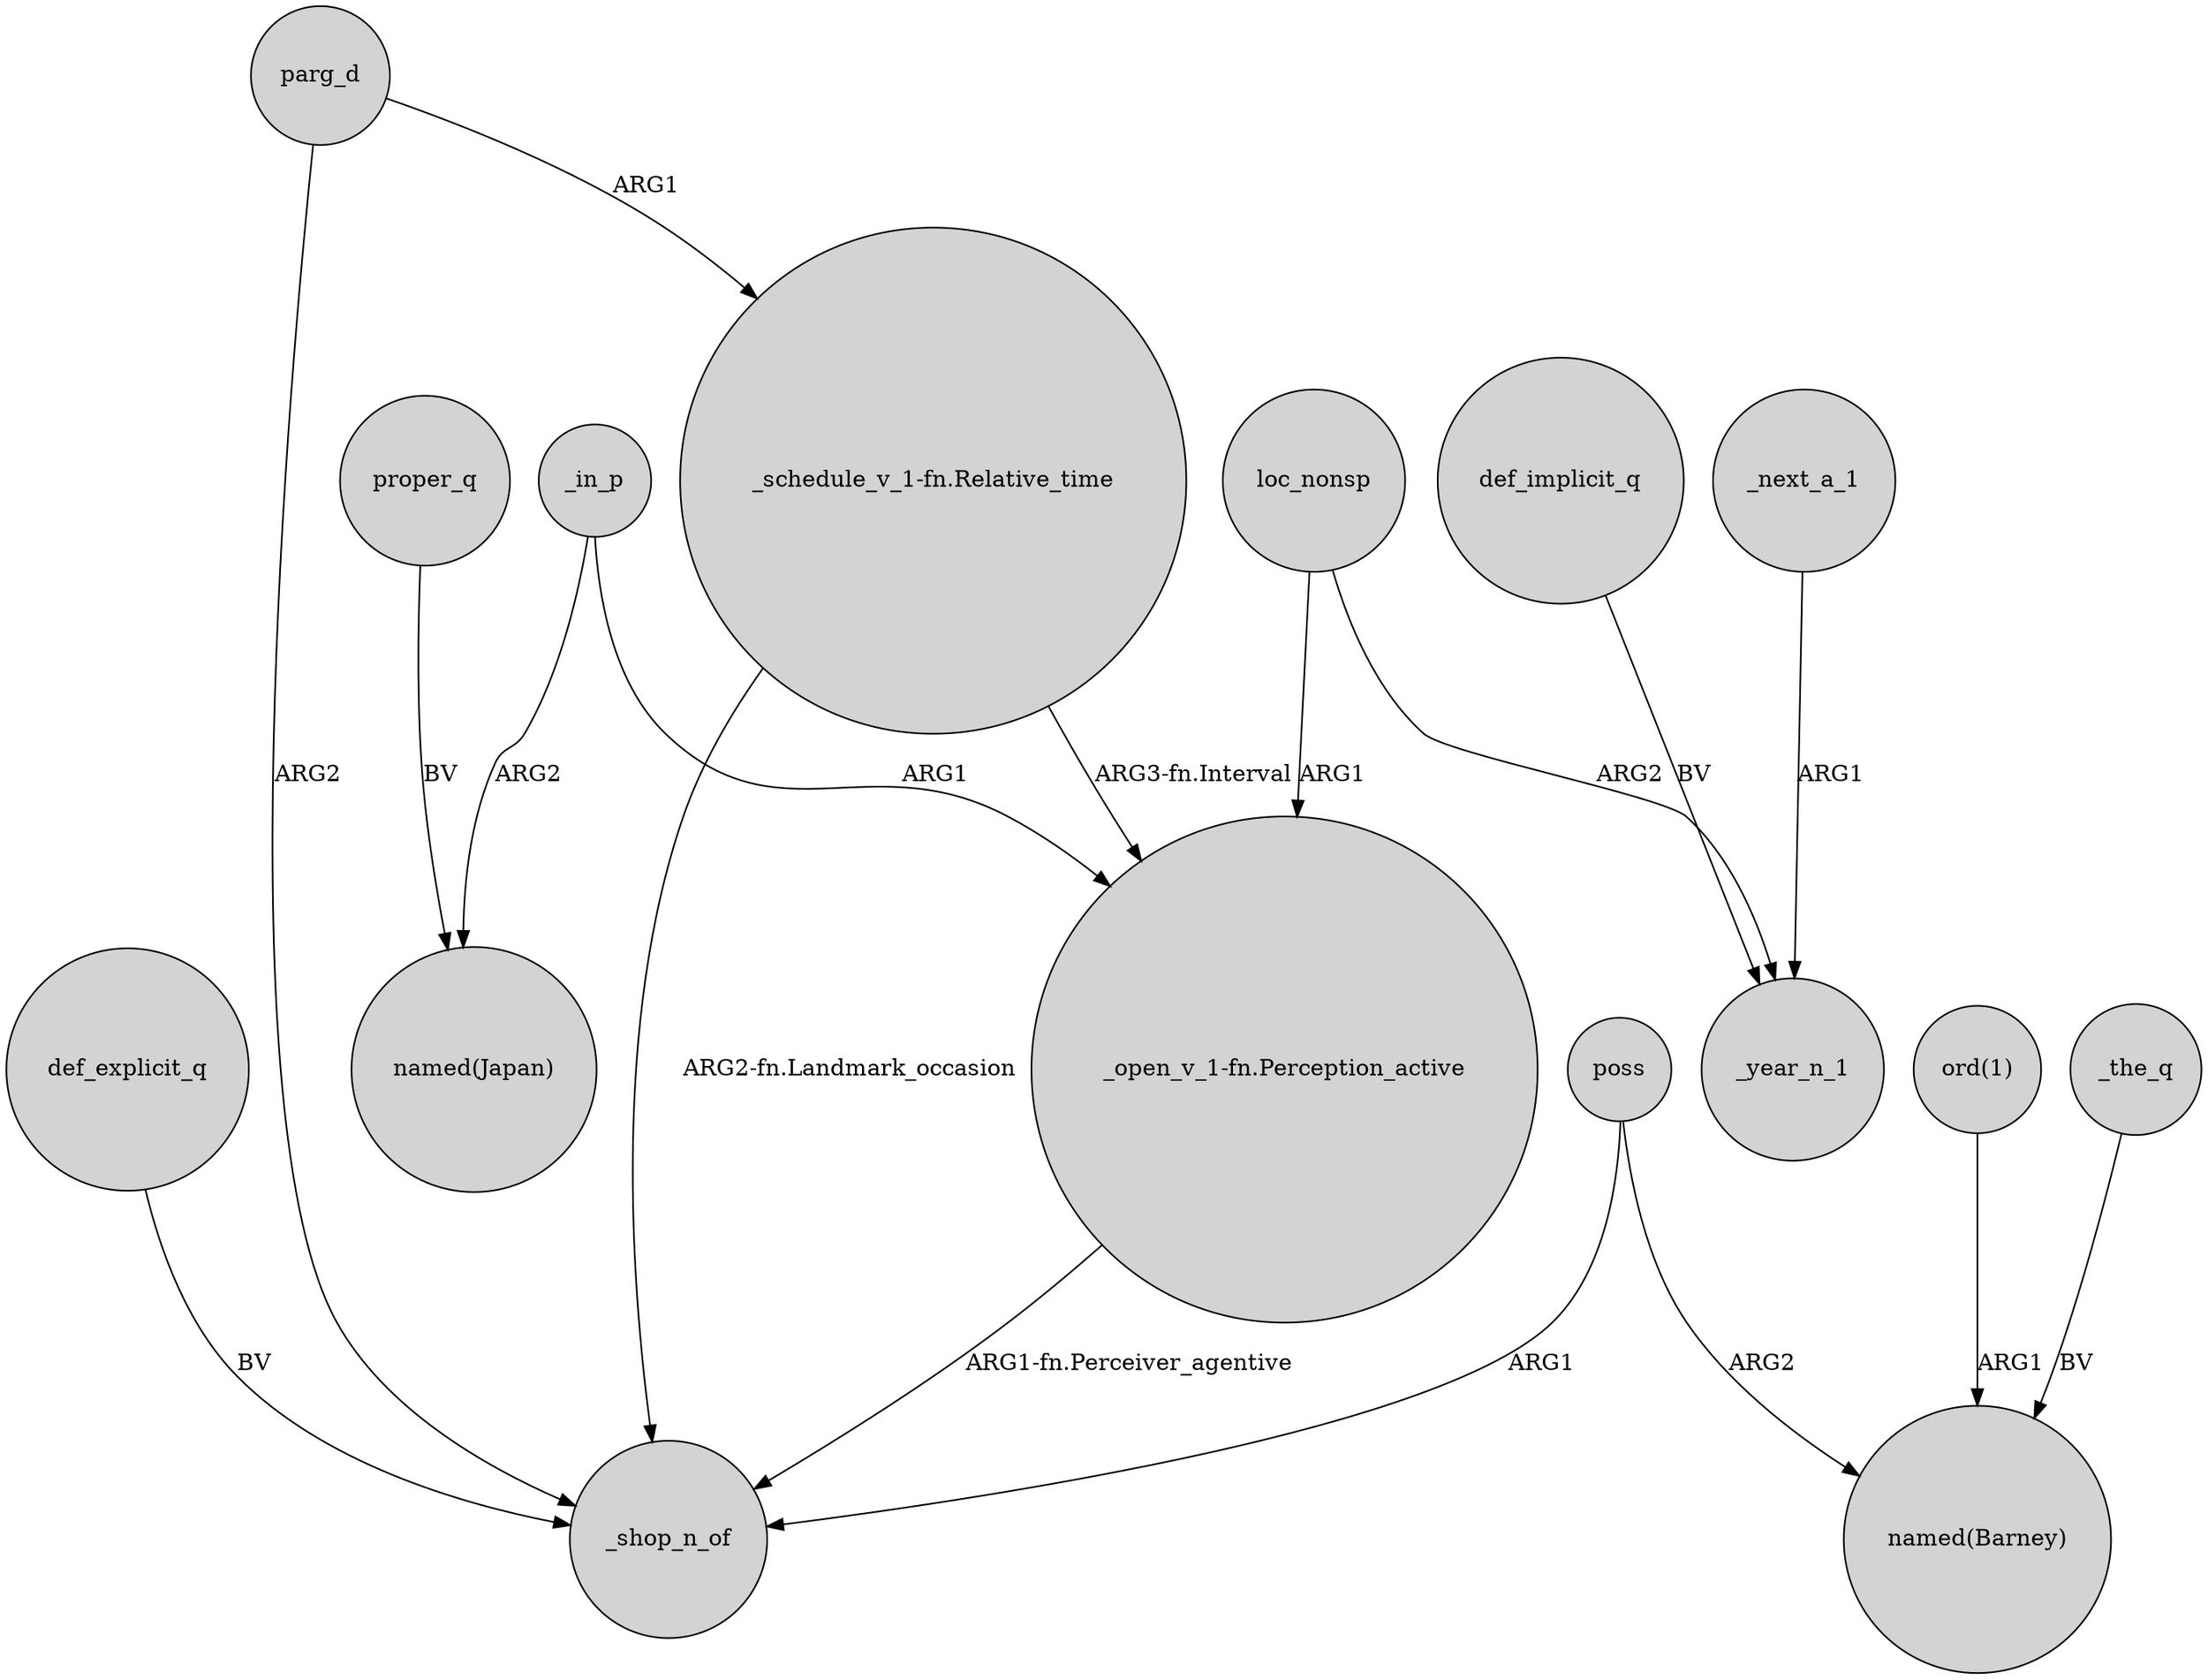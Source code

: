 digraph {
	node [shape=circle style=filled]
	poss -> _shop_n_of [label=ARG1]
	poss -> "named(Barney)" [label=ARG2]
	"_schedule_v_1-fn.Relative_time" -> _shop_n_of [label="ARG2-fn.Landmark_occasion"]
	_in_p -> "named(Japan)" [label=ARG2]
	loc_nonsp -> "_open_v_1-fn.Perception_active" [label=ARG1]
	"ord(1)" -> "named(Barney)" [label=ARG1]
	_next_a_1 -> _year_n_1 [label=ARG1]
	parg_d -> "_schedule_v_1-fn.Relative_time" [label=ARG1]
	proper_q -> "named(Japan)" [label=BV]
	"_schedule_v_1-fn.Relative_time" -> "_open_v_1-fn.Perception_active" [label="ARG3-fn.Interval"]
	loc_nonsp -> _year_n_1 [label=ARG2]
	"_open_v_1-fn.Perception_active" -> _shop_n_of [label="ARG1-fn.Perceiver_agentive"]
	def_implicit_q -> _year_n_1 [label=BV]
	def_explicit_q -> _shop_n_of [label=BV]
	_the_q -> "named(Barney)" [label=BV]
	parg_d -> _shop_n_of [label=ARG2]
	_in_p -> "_open_v_1-fn.Perception_active" [label=ARG1]
}
